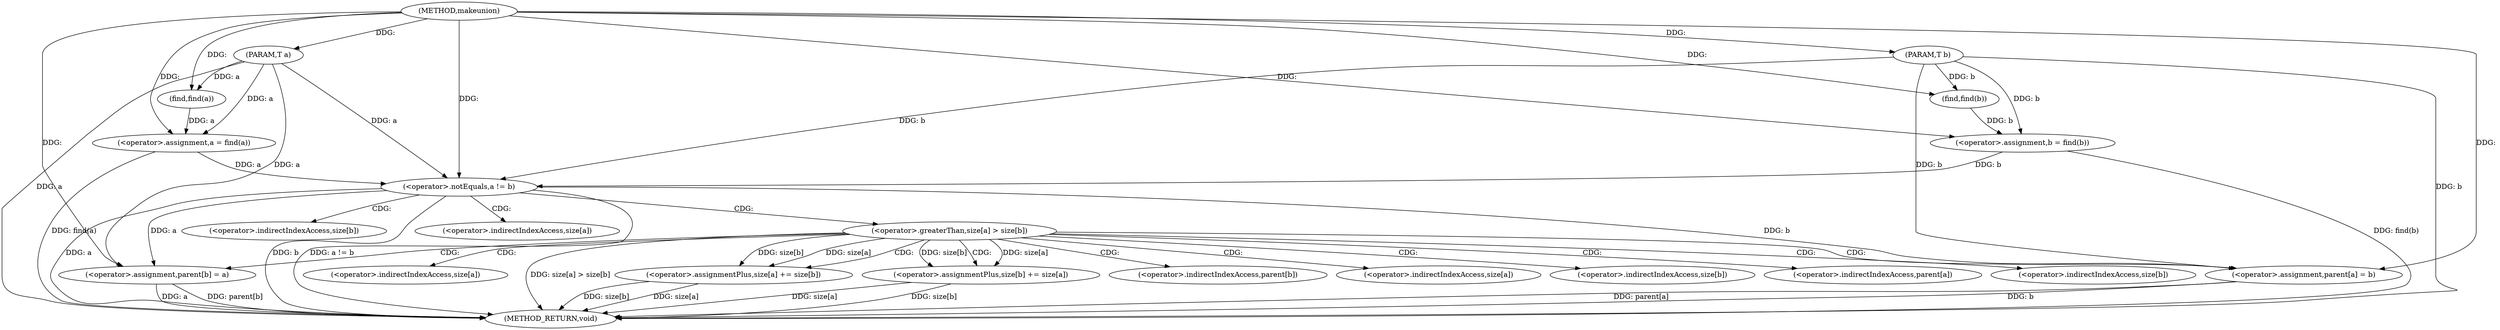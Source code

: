 digraph "makeunion" {  
"1000151" [label = "(METHOD,makeunion)" ]
"1000203" [label = "(METHOD_RETURN,void)" ]
"1000152" [label = "(PARAM,T a)" ]
"1000153" [label = "(PARAM,T b)" ]
"1000155" [label = "(<operator>.assignment,a = find(a))" ]
"1000159" [label = "(<operator>.assignment,b = find(b))" ]
"1000164" [label = "(<operator>.notEquals,a != b)" ]
"1000157" [label = "(find,find(a))" ]
"1000161" [label = "(find,find(b))" ]
"1000169" [label = "(<operator>.greaterThan,size[a] > size[b])" ]
"1000177" [label = "(<operator>.assignment,parent[b] = a)" ]
"1000182" [label = "(<operator>.assignmentPlus,size[a] += size[b])" ]
"1000191" [label = "(<operator>.assignment,parent[a] = b)" ]
"1000196" [label = "(<operator>.assignmentPlus,size[b] += size[a])" ]
"1000170" [label = "(<operator>.indirectIndexAccess,size[a])" ]
"1000173" [label = "(<operator>.indirectIndexAccess,size[b])" ]
"1000178" [label = "(<operator>.indirectIndexAccess,parent[b])" ]
"1000183" [label = "(<operator>.indirectIndexAccess,size[a])" ]
"1000186" [label = "(<operator>.indirectIndexAccess,size[b])" ]
"1000192" [label = "(<operator>.indirectIndexAccess,parent[a])" ]
"1000197" [label = "(<operator>.indirectIndexAccess,size[b])" ]
"1000200" [label = "(<operator>.indirectIndexAccess,size[a])" ]
  "1000152" -> "1000203"  [ label = "DDG: a"] 
  "1000153" -> "1000203"  [ label = "DDG: b"] 
  "1000155" -> "1000203"  [ label = "DDG: find(a)"] 
  "1000159" -> "1000203"  [ label = "DDG: find(b)"] 
  "1000164" -> "1000203"  [ label = "DDG: a"] 
  "1000164" -> "1000203"  [ label = "DDG: b"] 
  "1000164" -> "1000203"  [ label = "DDG: a != b"] 
  "1000169" -> "1000203"  [ label = "DDG: size[a] > size[b]"] 
  "1000191" -> "1000203"  [ label = "DDG: parent[a]"] 
  "1000191" -> "1000203"  [ label = "DDG: b"] 
  "1000196" -> "1000203"  [ label = "DDG: size[b]"] 
  "1000196" -> "1000203"  [ label = "DDG: size[a]"] 
  "1000177" -> "1000203"  [ label = "DDG: parent[b]"] 
  "1000177" -> "1000203"  [ label = "DDG: a"] 
  "1000182" -> "1000203"  [ label = "DDG: size[a]"] 
  "1000182" -> "1000203"  [ label = "DDG: size[b]"] 
  "1000151" -> "1000152"  [ label = "DDG: "] 
  "1000151" -> "1000153"  [ label = "DDG: "] 
  "1000157" -> "1000155"  [ label = "DDG: a"] 
  "1000161" -> "1000159"  [ label = "DDG: b"] 
  "1000152" -> "1000155"  [ label = "DDG: a"] 
  "1000151" -> "1000155"  [ label = "DDG: "] 
  "1000153" -> "1000159"  [ label = "DDG: b"] 
  "1000151" -> "1000159"  [ label = "DDG: "] 
  "1000152" -> "1000157"  [ label = "DDG: a"] 
  "1000151" -> "1000157"  [ label = "DDG: "] 
  "1000153" -> "1000161"  [ label = "DDG: b"] 
  "1000151" -> "1000161"  [ label = "DDG: "] 
  "1000155" -> "1000164"  [ label = "DDG: a"] 
  "1000152" -> "1000164"  [ label = "DDG: a"] 
  "1000151" -> "1000164"  [ label = "DDG: "] 
  "1000159" -> "1000164"  [ label = "DDG: b"] 
  "1000153" -> "1000164"  [ label = "DDG: b"] 
  "1000164" -> "1000177"  [ label = "DDG: a"] 
  "1000152" -> "1000177"  [ label = "DDG: a"] 
  "1000151" -> "1000177"  [ label = "DDG: "] 
  "1000169" -> "1000182"  [ label = "DDG: size[b]"] 
  "1000169" -> "1000182"  [ label = "DDG: size[a]"] 
  "1000164" -> "1000191"  [ label = "DDG: b"] 
  "1000153" -> "1000191"  [ label = "DDG: b"] 
  "1000151" -> "1000191"  [ label = "DDG: "] 
  "1000169" -> "1000196"  [ label = "DDG: size[a]"] 
  "1000169" -> "1000196"  [ label = "DDG: size[b]"] 
  "1000164" -> "1000173"  [ label = "CDG: "] 
  "1000164" -> "1000170"  [ label = "CDG: "] 
  "1000164" -> "1000169"  [ label = "CDG: "] 
  "1000169" -> "1000200"  [ label = "CDG: "] 
  "1000169" -> "1000178"  [ label = "CDG: "] 
  "1000169" -> "1000191"  [ label = "CDG: "] 
  "1000169" -> "1000182"  [ label = "CDG: "] 
  "1000169" -> "1000197"  [ label = "CDG: "] 
  "1000169" -> "1000186"  [ label = "CDG: "] 
  "1000169" -> "1000192"  [ label = "CDG: "] 
  "1000169" -> "1000177"  [ label = "CDG: "] 
  "1000169" -> "1000183"  [ label = "CDG: "] 
  "1000169" -> "1000196"  [ label = "CDG: "] 
}
